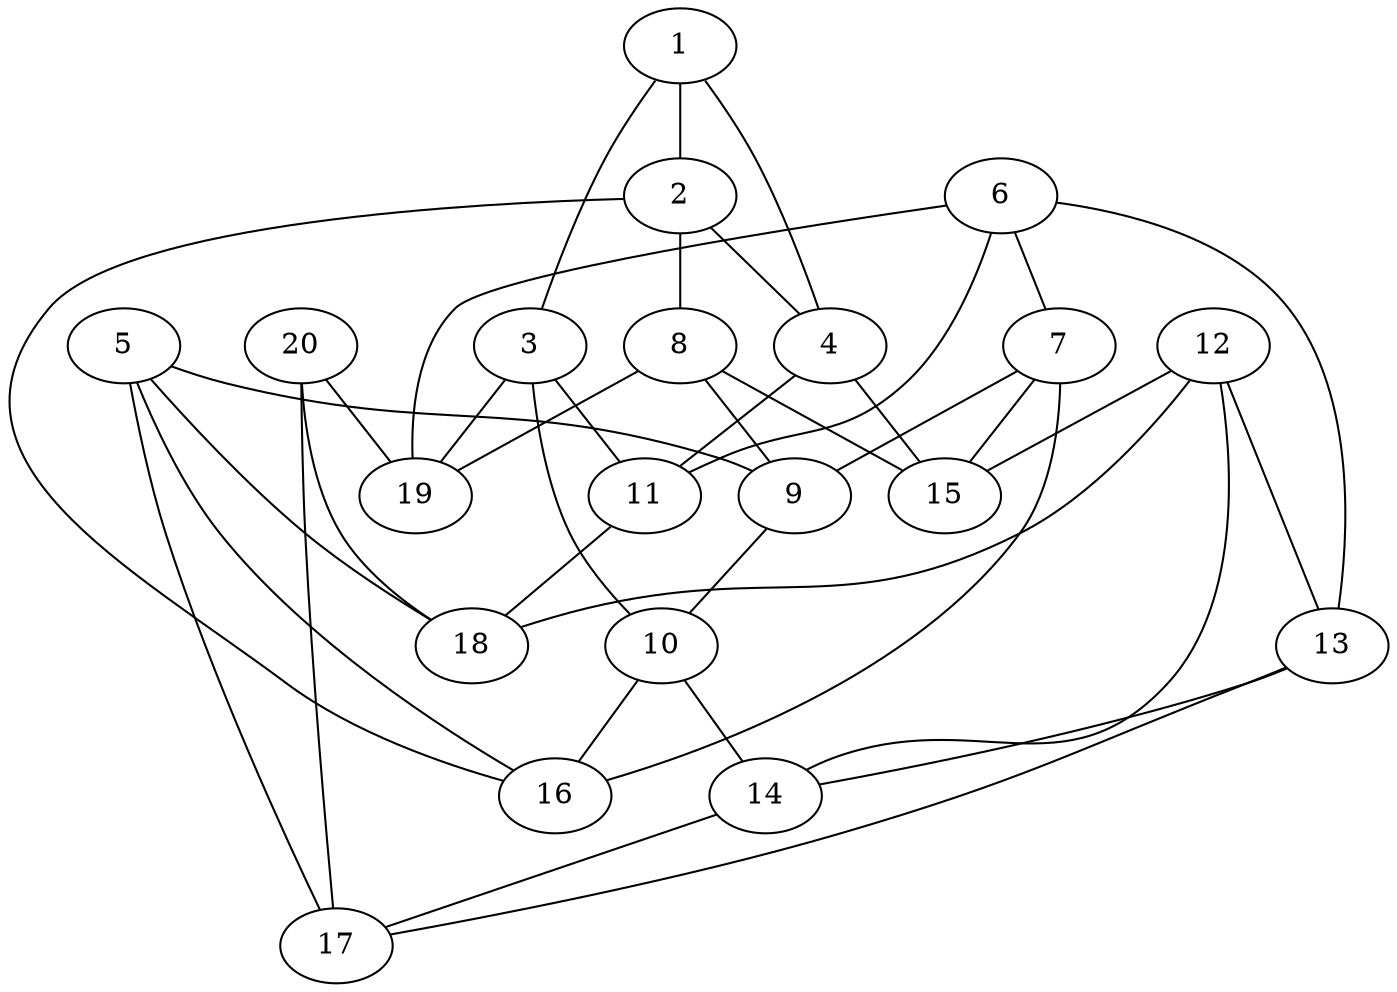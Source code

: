 graph G {
1 -- 2;
1 -- 3;
1 -- 4;
2 -- 8;
2 -- 16;
2 -- 4;
3 -- 19;
3 -- 10;
3 -- 11;
4 -- 11;
4 -- 15;
5 -- 18;
5 -- 16;
5 -- 17;
5 -- 9;
6 -- 19;
6 -- 7;
6 -- 13;
6 -- 11;
7 -- 16;
7 -- 9;
7 -- 15;
8 -- 15;
8 -- 19;
8 -- 9;
9 -- 10;
10 -- 16;
10 -- 14;
11 -- 18;
12 -- 14;
12 -- 15;
12 -- 18;
12 -- 13;
13 -- 14;
13 -- 17;
14 -- 17;
20 -- 17;
20 -- 18;
20 -- 19;
}